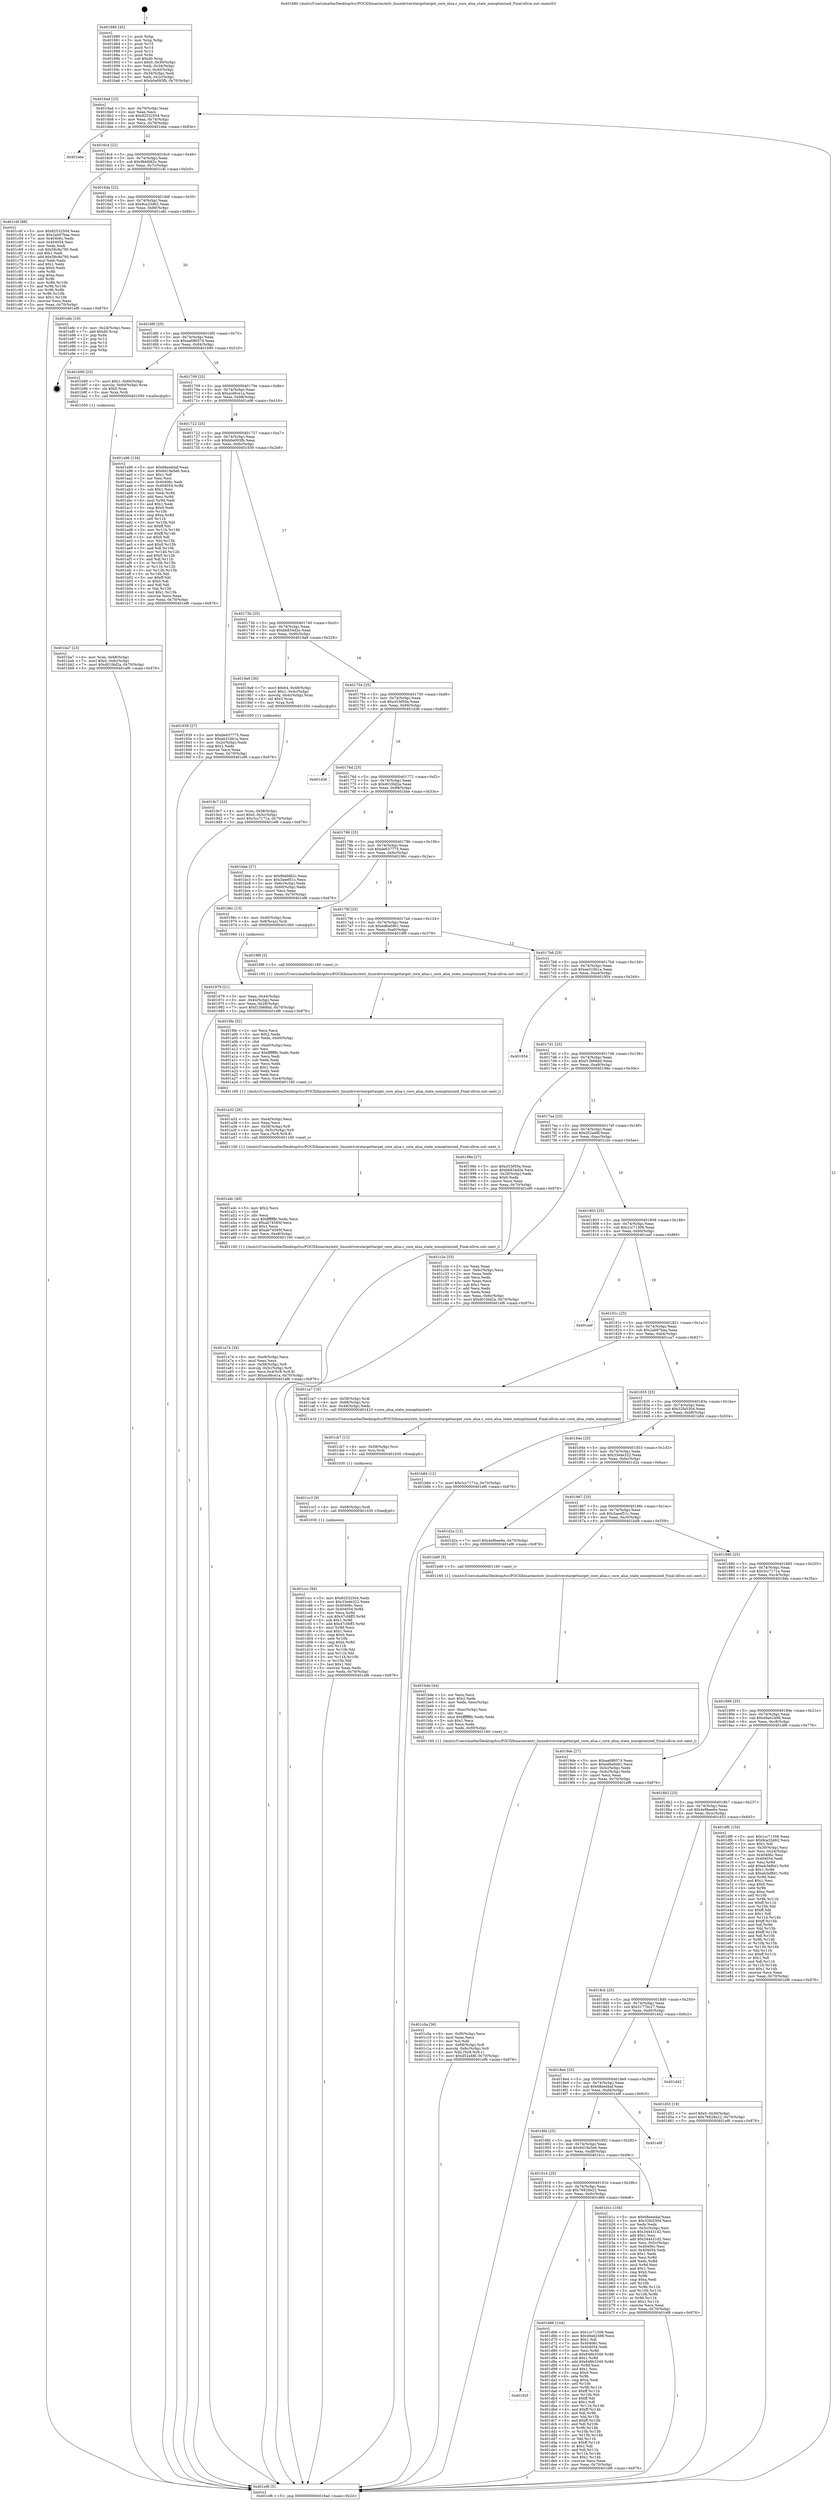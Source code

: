 digraph "0x401680" {
  label = "0x401680 (/mnt/c/Users/mathe/Desktop/tcc/POCII/binaries/extr_linuxdriverstargettarget_core_alua.c_core_alua_state_nonoptimized_Final-ollvm.out::main(0))"
  labelloc = "t"
  node[shape=record]

  Entry [label="",width=0.3,height=0.3,shape=circle,fillcolor=black,style=filled]
  "0x4016ad" [label="{
     0x4016ad [23]\l
     | [instrs]\l
     &nbsp;&nbsp;0x4016ad \<+3\>: mov -0x70(%rbp),%eax\l
     &nbsp;&nbsp;0x4016b0 \<+2\>: mov %eax,%ecx\l
     &nbsp;&nbsp;0x4016b2 \<+6\>: sub $0x82532504,%ecx\l
     &nbsp;&nbsp;0x4016b8 \<+3\>: mov %eax,-0x74(%rbp)\l
     &nbsp;&nbsp;0x4016bb \<+3\>: mov %ecx,-0x78(%rbp)\l
     &nbsp;&nbsp;0x4016be \<+6\>: je 0000000000401ebe \<main+0x83e\>\l
  }"]
  "0x401ebe" [label="{
     0x401ebe\l
  }", style=dashed]
  "0x4016c4" [label="{
     0x4016c4 [22]\l
     | [instrs]\l
     &nbsp;&nbsp;0x4016c4 \<+5\>: jmp 00000000004016c9 \<main+0x49\>\l
     &nbsp;&nbsp;0x4016c9 \<+3\>: mov -0x74(%rbp),%eax\l
     &nbsp;&nbsp;0x4016cc \<+5\>: sub $0x9bbfd62c,%eax\l
     &nbsp;&nbsp;0x4016d1 \<+3\>: mov %eax,-0x7c(%rbp)\l
     &nbsp;&nbsp;0x4016d4 \<+6\>: je 0000000000401c4f \<main+0x5cf\>\l
  }"]
  Exit [label="",width=0.3,height=0.3,shape=circle,fillcolor=black,style=filled,peripheries=2]
  "0x401c4f" [label="{
     0x401c4f [88]\l
     | [instrs]\l
     &nbsp;&nbsp;0x401c4f \<+5\>: mov $0x82532504,%eax\l
     &nbsp;&nbsp;0x401c54 \<+5\>: mov $0x2ab97baa,%ecx\l
     &nbsp;&nbsp;0x401c59 \<+7\>: mov 0x40406c,%edx\l
     &nbsp;&nbsp;0x401c60 \<+7\>: mov 0x404054,%esi\l
     &nbsp;&nbsp;0x401c67 \<+2\>: mov %edx,%edi\l
     &nbsp;&nbsp;0x401c69 \<+6\>: sub $0x58c9a780,%edi\l
     &nbsp;&nbsp;0x401c6f \<+3\>: sub $0x1,%edi\l
     &nbsp;&nbsp;0x401c72 \<+6\>: add $0x58c9a780,%edi\l
     &nbsp;&nbsp;0x401c78 \<+3\>: imul %edi,%edx\l
     &nbsp;&nbsp;0x401c7b \<+3\>: and $0x1,%edx\l
     &nbsp;&nbsp;0x401c7e \<+3\>: cmp $0x0,%edx\l
     &nbsp;&nbsp;0x401c81 \<+4\>: sete %r8b\l
     &nbsp;&nbsp;0x401c85 \<+3\>: cmp $0xa,%esi\l
     &nbsp;&nbsp;0x401c88 \<+4\>: setl %r9b\l
     &nbsp;&nbsp;0x401c8c \<+3\>: mov %r8b,%r10b\l
     &nbsp;&nbsp;0x401c8f \<+3\>: and %r9b,%r10b\l
     &nbsp;&nbsp;0x401c92 \<+3\>: xor %r9b,%r8b\l
     &nbsp;&nbsp;0x401c95 \<+3\>: or %r8b,%r10b\l
     &nbsp;&nbsp;0x401c98 \<+4\>: test $0x1,%r10b\l
     &nbsp;&nbsp;0x401c9c \<+3\>: cmovne %ecx,%eax\l
     &nbsp;&nbsp;0x401c9f \<+3\>: mov %eax,-0x70(%rbp)\l
     &nbsp;&nbsp;0x401ca2 \<+5\>: jmp 0000000000401ef6 \<main+0x876\>\l
  }"]
  "0x4016da" [label="{
     0x4016da [22]\l
     | [instrs]\l
     &nbsp;&nbsp;0x4016da \<+5\>: jmp 00000000004016df \<main+0x5f\>\l
     &nbsp;&nbsp;0x4016df \<+3\>: mov -0x74(%rbp),%eax\l
     &nbsp;&nbsp;0x4016e2 \<+5\>: sub $0x9ca33d62,%eax\l
     &nbsp;&nbsp;0x4016e7 \<+3\>: mov %eax,-0x80(%rbp)\l
     &nbsp;&nbsp;0x4016ea \<+6\>: je 0000000000401e8c \<main+0x80c\>\l
  }"]
  "0x40192f" [label="{
     0x40192f\l
  }", style=dashed]
  "0x401e8c" [label="{
     0x401e8c [19]\l
     | [instrs]\l
     &nbsp;&nbsp;0x401e8c \<+3\>: mov -0x24(%rbp),%eax\l
     &nbsp;&nbsp;0x401e8f \<+7\>: add $0xd0,%rsp\l
     &nbsp;&nbsp;0x401e96 \<+1\>: pop %rbx\l
     &nbsp;&nbsp;0x401e97 \<+2\>: pop %r12\l
     &nbsp;&nbsp;0x401e99 \<+2\>: pop %r14\l
     &nbsp;&nbsp;0x401e9b \<+2\>: pop %r15\l
     &nbsp;&nbsp;0x401e9d \<+1\>: pop %rbp\l
     &nbsp;&nbsp;0x401e9e \<+1\>: ret\l
  }"]
  "0x4016f0" [label="{
     0x4016f0 [25]\l
     | [instrs]\l
     &nbsp;&nbsp;0x4016f0 \<+5\>: jmp 00000000004016f5 \<main+0x75\>\l
     &nbsp;&nbsp;0x4016f5 \<+3\>: mov -0x74(%rbp),%eax\l
     &nbsp;&nbsp;0x4016f8 \<+5\>: sub $0xaa686574,%eax\l
     &nbsp;&nbsp;0x4016fd \<+6\>: mov %eax,-0x84(%rbp)\l
     &nbsp;&nbsp;0x401703 \<+6\>: je 0000000000401b90 \<main+0x510\>\l
  }"]
  "0x401d66" [label="{
     0x401d66 [144]\l
     | [instrs]\l
     &nbsp;&nbsp;0x401d66 \<+5\>: mov $0x1cc71306,%eax\l
     &nbsp;&nbsp;0x401d6b \<+5\>: mov $0x49a62498,%ecx\l
     &nbsp;&nbsp;0x401d70 \<+2\>: mov $0x1,%dl\l
     &nbsp;&nbsp;0x401d72 \<+7\>: mov 0x40406c,%esi\l
     &nbsp;&nbsp;0x401d79 \<+7\>: mov 0x404054,%edi\l
     &nbsp;&nbsp;0x401d80 \<+3\>: mov %esi,%r8d\l
     &nbsp;&nbsp;0x401d83 \<+7\>: sub $0x648b3349,%r8d\l
     &nbsp;&nbsp;0x401d8a \<+4\>: sub $0x1,%r8d\l
     &nbsp;&nbsp;0x401d8e \<+7\>: add $0x648b3349,%r8d\l
     &nbsp;&nbsp;0x401d95 \<+4\>: imul %r8d,%esi\l
     &nbsp;&nbsp;0x401d99 \<+3\>: and $0x1,%esi\l
     &nbsp;&nbsp;0x401d9c \<+3\>: cmp $0x0,%esi\l
     &nbsp;&nbsp;0x401d9f \<+4\>: sete %r9b\l
     &nbsp;&nbsp;0x401da3 \<+3\>: cmp $0xa,%edi\l
     &nbsp;&nbsp;0x401da6 \<+4\>: setl %r10b\l
     &nbsp;&nbsp;0x401daa \<+3\>: mov %r9b,%r11b\l
     &nbsp;&nbsp;0x401dad \<+4\>: xor $0xff,%r11b\l
     &nbsp;&nbsp;0x401db1 \<+3\>: mov %r10b,%bl\l
     &nbsp;&nbsp;0x401db4 \<+3\>: xor $0xff,%bl\l
     &nbsp;&nbsp;0x401db7 \<+3\>: xor $0x1,%dl\l
     &nbsp;&nbsp;0x401dba \<+3\>: mov %r11b,%r14b\l
     &nbsp;&nbsp;0x401dbd \<+4\>: and $0xff,%r14b\l
     &nbsp;&nbsp;0x401dc1 \<+3\>: and %dl,%r9b\l
     &nbsp;&nbsp;0x401dc4 \<+3\>: mov %bl,%r15b\l
     &nbsp;&nbsp;0x401dc7 \<+4\>: and $0xff,%r15b\l
     &nbsp;&nbsp;0x401dcb \<+3\>: and %dl,%r10b\l
     &nbsp;&nbsp;0x401dce \<+3\>: or %r9b,%r14b\l
     &nbsp;&nbsp;0x401dd1 \<+3\>: or %r10b,%r15b\l
     &nbsp;&nbsp;0x401dd4 \<+3\>: xor %r15b,%r14b\l
     &nbsp;&nbsp;0x401dd7 \<+3\>: or %bl,%r11b\l
     &nbsp;&nbsp;0x401dda \<+4\>: xor $0xff,%r11b\l
     &nbsp;&nbsp;0x401dde \<+3\>: or $0x1,%dl\l
     &nbsp;&nbsp;0x401de1 \<+3\>: and %dl,%r11b\l
     &nbsp;&nbsp;0x401de4 \<+3\>: or %r11b,%r14b\l
     &nbsp;&nbsp;0x401de7 \<+4\>: test $0x1,%r14b\l
     &nbsp;&nbsp;0x401deb \<+3\>: cmovne %ecx,%eax\l
     &nbsp;&nbsp;0x401dee \<+3\>: mov %eax,-0x70(%rbp)\l
     &nbsp;&nbsp;0x401df1 \<+5\>: jmp 0000000000401ef6 \<main+0x876\>\l
  }"]
  "0x401b90" [label="{
     0x401b90 [23]\l
     | [instrs]\l
     &nbsp;&nbsp;0x401b90 \<+7\>: movl $0x1,-0x60(%rbp)\l
     &nbsp;&nbsp;0x401b97 \<+4\>: movslq -0x60(%rbp),%rax\l
     &nbsp;&nbsp;0x401b9b \<+4\>: shl $0x0,%rax\l
     &nbsp;&nbsp;0x401b9f \<+3\>: mov %rax,%rdi\l
     &nbsp;&nbsp;0x401ba2 \<+5\>: call 0000000000401050 \<malloc@plt\>\l
     | [calls]\l
     &nbsp;&nbsp;0x401050 \{1\} (unknown)\l
  }"]
  "0x401709" [label="{
     0x401709 [25]\l
     | [instrs]\l
     &nbsp;&nbsp;0x401709 \<+5\>: jmp 000000000040170e \<main+0x8e\>\l
     &nbsp;&nbsp;0x40170e \<+3\>: mov -0x74(%rbp),%eax\l
     &nbsp;&nbsp;0x401711 \<+5\>: sub $0xacd6ce1a,%eax\l
     &nbsp;&nbsp;0x401716 \<+6\>: mov %eax,-0x88(%rbp)\l
     &nbsp;&nbsp;0x40171c \<+6\>: je 0000000000401a96 \<main+0x416\>\l
  }"]
  "0x401ccc" [label="{
     0x401ccc [94]\l
     | [instrs]\l
     &nbsp;&nbsp;0x401ccc \<+5\>: mov $0x82532504,%edx\l
     &nbsp;&nbsp;0x401cd1 \<+5\>: mov $0x33ede322,%eax\l
     &nbsp;&nbsp;0x401cd6 \<+7\>: mov 0x40406c,%ecx\l
     &nbsp;&nbsp;0x401cdd \<+8\>: mov 0x404054,%r8d\l
     &nbsp;&nbsp;0x401ce5 \<+3\>: mov %ecx,%r9d\l
     &nbsp;&nbsp;0x401ce8 \<+7\>: sub $0x47cf4ff3,%r9d\l
     &nbsp;&nbsp;0x401cef \<+4\>: sub $0x1,%r9d\l
     &nbsp;&nbsp;0x401cf3 \<+7\>: add $0x47cf4ff3,%r9d\l
     &nbsp;&nbsp;0x401cfa \<+4\>: imul %r9d,%ecx\l
     &nbsp;&nbsp;0x401cfe \<+3\>: and $0x1,%ecx\l
     &nbsp;&nbsp;0x401d01 \<+3\>: cmp $0x0,%ecx\l
     &nbsp;&nbsp;0x401d04 \<+4\>: sete %r10b\l
     &nbsp;&nbsp;0x401d08 \<+4\>: cmp $0xa,%r8d\l
     &nbsp;&nbsp;0x401d0c \<+4\>: setl %r11b\l
     &nbsp;&nbsp;0x401d10 \<+3\>: mov %r10b,%bl\l
     &nbsp;&nbsp;0x401d13 \<+3\>: and %r11b,%bl\l
     &nbsp;&nbsp;0x401d16 \<+3\>: xor %r11b,%r10b\l
     &nbsp;&nbsp;0x401d19 \<+3\>: or %r10b,%bl\l
     &nbsp;&nbsp;0x401d1c \<+3\>: test $0x1,%bl\l
     &nbsp;&nbsp;0x401d1f \<+3\>: cmovne %eax,%edx\l
     &nbsp;&nbsp;0x401d22 \<+3\>: mov %edx,-0x70(%rbp)\l
     &nbsp;&nbsp;0x401d25 \<+5\>: jmp 0000000000401ef6 \<main+0x876\>\l
  }"]
  "0x401a96" [label="{
     0x401a96 [134]\l
     | [instrs]\l
     &nbsp;&nbsp;0x401a96 \<+5\>: mov $0x68eed4af,%eax\l
     &nbsp;&nbsp;0x401a9b \<+5\>: mov $0x6d19a5e6,%ecx\l
     &nbsp;&nbsp;0x401aa0 \<+2\>: mov $0x1,%dl\l
     &nbsp;&nbsp;0x401aa2 \<+2\>: xor %esi,%esi\l
     &nbsp;&nbsp;0x401aa4 \<+7\>: mov 0x40406c,%edi\l
     &nbsp;&nbsp;0x401aab \<+8\>: mov 0x404054,%r8d\l
     &nbsp;&nbsp;0x401ab3 \<+3\>: sub $0x1,%esi\l
     &nbsp;&nbsp;0x401ab6 \<+3\>: mov %edi,%r9d\l
     &nbsp;&nbsp;0x401ab9 \<+3\>: add %esi,%r9d\l
     &nbsp;&nbsp;0x401abc \<+4\>: imul %r9d,%edi\l
     &nbsp;&nbsp;0x401ac0 \<+3\>: and $0x1,%edi\l
     &nbsp;&nbsp;0x401ac3 \<+3\>: cmp $0x0,%edi\l
     &nbsp;&nbsp;0x401ac6 \<+4\>: sete %r10b\l
     &nbsp;&nbsp;0x401aca \<+4\>: cmp $0xa,%r8d\l
     &nbsp;&nbsp;0x401ace \<+4\>: setl %r11b\l
     &nbsp;&nbsp;0x401ad2 \<+3\>: mov %r10b,%bl\l
     &nbsp;&nbsp;0x401ad5 \<+3\>: xor $0xff,%bl\l
     &nbsp;&nbsp;0x401ad8 \<+3\>: mov %r11b,%r14b\l
     &nbsp;&nbsp;0x401adb \<+4\>: xor $0xff,%r14b\l
     &nbsp;&nbsp;0x401adf \<+3\>: xor $0x0,%dl\l
     &nbsp;&nbsp;0x401ae2 \<+3\>: mov %bl,%r15b\l
     &nbsp;&nbsp;0x401ae5 \<+4\>: and $0x0,%r15b\l
     &nbsp;&nbsp;0x401ae9 \<+3\>: and %dl,%r10b\l
     &nbsp;&nbsp;0x401aec \<+3\>: mov %r14b,%r12b\l
     &nbsp;&nbsp;0x401aef \<+4\>: and $0x0,%r12b\l
     &nbsp;&nbsp;0x401af3 \<+3\>: and %dl,%r11b\l
     &nbsp;&nbsp;0x401af6 \<+3\>: or %r10b,%r15b\l
     &nbsp;&nbsp;0x401af9 \<+3\>: or %r11b,%r12b\l
     &nbsp;&nbsp;0x401afc \<+3\>: xor %r12b,%r15b\l
     &nbsp;&nbsp;0x401aff \<+3\>: or %r14b,%bl\l
     &nbsp;&nbsp;0x401b02 \<+3\>: xor $0xff,%bl\l
     &nbsp;&nbsp;0x401b05 \<+3\>: or $0x0,%dl\l
     &nbsp;&nbsp;0x401b08 \<+2\>: and %dl,%bl\l
     &nbsp;&nbsp;0x401b0a \<+3\>: or %bl,%r15b\l
     &nbsp;&nbsp;0x401b0d \<+4\>: test $0x1,%r15b\l
     &nbsp;&nbsp;0x401b11 \<+3\>: cmovne %ecx,%eax\l
     &nbsp;&nbsp;0x401b14 \<+3\>: mov %eax,-0x70(%rbp)\l
     &nbsp;&nbsp;0x401b17 \<+5\>: jmp 0000000000401ef6 \<main+0x876\>\l
  }"]
  "0x401722" [label="{
     0x401722 [25]\l
     | [instrs]\l
     &nbsp;&nbsp;0x401722 \<+5\>: jmp 0000000000401727 \<main+0xa7\>\l
     &nbsp;&nbsp;0x401727 \<+3\>: mov -0x74(%rbp),%eax\l
     &nbsp;&nbsp;0x40172a \<+5\>: sub $0xb0e093fb,%eax\l
     &nbsp;&nbsp;0x40172f \<+6\>: mov %eax,-0x8c(%rbp)\l
     &nbsp;&nbsp;0x401735 \<+6\>: je 0000000000401939 \<main+0x2b9\>\l
  }"]
  "0x401cc3" [label="{
     0x401cc3 [9]\l
     | [instrs]\l
     &nbsp;&nbsp;0x401cc3 \<+4\>: mov -0x68(%rbp),%rdi\l
     &nbsp;&nbsp;0x401cc7 \<+5\>: call 0000000000401030 \<free@plt\>\l
     | [calls]\l
     &nbsp;&nbsp;0x401030 \{1\} (unknown)\l
  }"]
  "0x401939" [label="{
     0x401939 [27]\l
     | [instrs]\l
     &nbsp;&nbsp;0x401939 \<+5\>: mov $0xde637775,%eax\l
     &nbsp;&nbsp;0x40193e \<+5\>: mov $0xee316b1a,%ecx\l
     &nbsp;&nbsp;0x401943 \<+3\>: mov -0x2c(%rbp),%edx\l
     &nbsp;&nbsp;0x401946 \<+3\>: cmp $0x2,%edx\l
     &nbsp;&nbsp;0x401949 \<+3\>: cmovne %ecx,%eax\l
     &nbsp;&nbsp;0x40194c \<+3\>: mov %eax,-0x70(%rbp)\l
     &nbsp;&nbsp;0x40194f \<+5\>: jmp 0000000000401ef6 \<main+0x876\>\l
  }"]
  "0x40173b" [label="{
     0x40173b [25]\l
     | [instrs]\l
     &nbsp;&nbsp;0x40173b \<+5\>: jmp 0000000000401740 \<main+0xc0\>\l
     &nbsp;&nbsp;0x401740 \<+3\>: mov -0x74(%rbp),%eax\l
     &nbsp;&nbsp;0x401743 \<+5\>: sub $0xbb834d2e,%eax\l
     &nbsp;&nbsp;0x401748 \<+6\>: mov %eax,-0x90(%rbp)\l
     &nbsp;&nbsp;0x40174e \<+6\>: je 00000000004019a9 \<main+0x329\>\l
  }"]
  "0x401ef6" [label="{
     0x401ef6 [5]\l
     | [instrs]\l
     &nbsp;&nbsp;0x401ef6 \<+5\>: jmp 00000000004016ad \<main+0x2d\>\l
  }"]
  "0x401680" [label="{
     0x401680 [45]\l
     | [instrs]\l
     &nbsp;&nbsp;0x401680 \<+1\>: push %rbp\l
     &nbsp;&nbsp;0x401681 \<+3\>: mov %rsp,%rbp\l
     &nbsp;&nbsp;0x401684 \<+2\>: push %r15\l
     &nbsp;&nbsp;0x401686 \<+2\>: push %r14\l
     &nbsp;&nbsp;0x401688 \<+2\>: push %r12\l
     &nbsp;&nbsp;0x40168a \<+1\>: push %rbx\l
     &nbsp;&nbsp;0x40168b \<+7\>: sub $0xd0,%rsp\l
     &nbsp;&nbsp;0x401692 \<+7\>: movl $0x0,-0x30(%rbp)\l
     &nbsp;&nbsp;0x401699 \<+3\>: mov %edi,-0x34(%rbp)\l
     &nbsp;&nbsp;0x40169c \<+4\>: mov %rsi,-0x40(%rbp)\l
     &nbsp;&nbsp;0x4016a0 \<+3\>: mov -0x34(%rbp),%edi\l
     &nbsp;&nbsp;0x4016a3 \<+3\>: mov %edi,-0x2c(%rbp)\l
     &nbsp;&nbsp;0x4016a6 \<+7\>: movl $0xb0e093fb,-0x70(%rbp)\l
  }"]
  "0x401cb7" [label="{
     0x401cb7 [12]\l
     | [instrs]\l
     &nbsp;&nbsp;0x401cb7 \<+4\>: mov -0x58(%rbp),%rsi\l
     &nbsp;&nbsp;0x401cbb \<+3\>: mov %rsi,%rdi\l
     &nbsp;&nbsp;0x401cbe \<+5\>: call 0000000000401030 \<free@plt\>\l
     | [calls]\l
     &nbsp;&nbsp;0x401030 \{1\} (unknown)\l
  }"]
  "0x4019a9" [label="{
     0x4019a9 [30]\l
     | [instrs]\l
     &nbsp;&nbsp;0x4019a9 \<+7\>: movl $0x64,-0x48(%rbp)\l
     &nbsp;&nbsp;0x4019b0 \<+7\>: movl $0x1,-0x4c(%rbp)\l
     &nbsp;&nbsp;0x4019b7 \<+4\>: movslq -0x4c(%rbp),%rax\l
     &nbsp;&nbsp;0x4019bb \<+4\>: shl $0x3,%rax\l
     &nbsp;&nbsp;0x4019bf \<+3\>: mov %rax,%rdi\l
     &nbsp;&nbsp;0x4019c2 \<+5\>: call 0000000000401050 \<malloc@plt\>\l
     | [calls]\l
     &nbsp;&nbsp;0x401050 \{1\} (unknown)\l
  }"]
  "0x401754" [label="{
     0x401754 [25]\l
     | [instrs]\l
     &nbsp;&nbsp;0x401754 \<+5\>: jmp 0000000000401759 \<main+0xd9\>\l
     &nbsp;&nbsp;0x401759 \<+3\>: mov -0x74(%rbp),%eax\l
     &nbsp;&nbsp;0x40175c \<+5\>: sub $0xcf1bf50a,%eax\l
     &nbsp;&nbsp;0x401761 \<+6\>: mov %eax,-0x94(%rbp)\l
     &nbsp;&nbsp;0x401767 \<+6\>: je 0000000000401d36 \<main+0x6b6\>\l
  }"]
  "0x401c0a" [label="{
     0x401c0a [36]\l
     | [instrs]\l
     &nbsp;&nbsp;0x401c0a \<+6\>: mov -0xf0(%rbp),%ecx\l
     &nbsp;&nbsp;0x401c10 \<+3\>: imul %eax,%ecx\l
     &nbsp;&nbsp;0x401c13 \<+3\>: mov %cl,%dil\l
     &nbsp;&nbsp;0x401c16 \<+4\>: mov -0x68(%rbp),%r8\l
     &nbsp;&nbsp;0x401c1a \<+4\>: movslq -0x6c(%rbp),%r9\l
     &nbsp;&nbsp;0x401c1e \<+4\>: mov %dil,(%r8,%r9,1)\l
     &nbsp;&nbsp;0x401c22 \<+7\>: movl $0xd52a48f,-0x70(%rbp)\l
     &nbsp;&nbsp;0x401c29 \<+5\>: jmp 0000000000401ef6 \<main+0x876\>\l
  }"]
  "0x401d36" [label="{
     0x401d36\l
  }", style=dashed]
  "0x40176d" [label="{
     0x40176d [25]\l
     | [instrs]\l
     &nbsp;&nbsp;0x40176d \<+5\>: jmp 0000000000401772 \<main+0xf2\>\l
     &nbsp;&nbsp;0x401772 \<+3\>: mov -0x74(%rbp),%eax\l
     &nbsp;&nbsp;0x401775 \<+5\>: sub $0xd01fdd2a,%eax\l
     &nbsp;&nbsp;0x40177a \<+6\>: mov %eax,-0x98(%rbp)\l
     &nbsp;&nbsp;0x401780 \<+6\>: je 0000000000401bbe \<main+0x53e\>\l
  }"]
  "0x401bde" [label="{
     0x401bde [44]\l
     | [instrs]\l
     &nbsp;&nbsp;0x401bde \<+2\>: xor %ecx,%ecx\l
     &nbsp;&nbsp;0x401be0 \<+5\>: mov $0x2,%edx\l
     &nbsp;&nbsp;0x401be5 \<+6\>: mov %edx,-0xec(%rbp)\l
     &nbsp;&nbsp;0x401beb \<+1\>: cltd\l
     &nbsp;&nbsp;0x401bec \<+6\>: mov -0xec(%rbp),%esi\l
     &nbsp;&nbsp;0x401bf2 \<+2\>: idiv %esi\l
     &nbsp;&nbsp;0x401bf4 \<+6\>: imul $0xfffffffe,%edx,%edx\l
     &nbsp;&nbsp;0x401bfa \<+3\>: sub $0x1,%ecx\l
     &nbsp;&nbsp;0x401bfd \<+2\>: sub %ecx,%edx\l
     &nbsp;&nbsp;0x401bff \<+6\>: mov %edx,-0xf0(%rbp)\l
     &nbsp;&nbsp;0x401c05 \<+5\>: call 0000000000401160 \<next_i\>\l
     | [calls]\l
     &nbsp;&nbsp;0x401160 \{1\} (/mnt/c/Users/mathe/Desktop/tcc/POCII/binaries/extr_linuxdriverstargettarget_core_alua.c_core_alua_state_nonoptimized_Final-ollvm.out::next_i)\l
  }"]
  "0x401bbe" [label="{
     0x401bbe [27]\l
     | [instrs]\l
     &nbsp;&nbsp;0x401bbe \<+5\>: mov $0x9bbfd62c,%eax\l
     &nbsp;&nbsp;0x401bc3 \<+5\>: mov $0x3aeef51c,%ecx\l
     &nbsp;&nbsp;0x401bc8 \<+3\>: mov -0x6c(%rbp),%edx\l
     &nbsp;&nbsp;0x401bcb \<+3\>: cmp -0x60(%rbp),%edx\l
     &nbsp;&nbsp;0x401bce \<+3\>: cmovl %ecx,%eax\l
     &nbsp;&nbsp;0x401bd1 \<+3\>: mov %eax,-0x70(%rbp)\l
     &nbsp;&nbsp;0x401bd4 \<+5\>: jmp 0000000000401ef6 \<main+0x876\>\l
  }"]
  "0x401786" [label="{
     0x401786 [25]\l
     | [instrs]\l
     &nbsp;&nbsp;0x401786 \<+5\>: jmp 000000000040178b \<main+0x10b\>\l
     &nbsp;&nbsp;0x40178b \<+3\>: mov -0x74(%rbp),%eax\l
     &nbsp;&nbsp;0x40178e \<+5\>: sub $0xde637775,%eax\l
     &nbsp;&nbsp;0x401793 \<+6\>: mov %eax,-0x9c(%rbp)\l
     &nbsp;&nbsp;0x401799 \<+6\>: je 000000000040196c \<main+0x2ec\>\l
  }"]
  "0x401ba7" [label="{
     0x401ba7 [23]\l
     | [instrs]\l
     &nbsp;&nbsp;0x401ba7 \<+4\>: mov %rax,-0x68(%rbp)\l
     &nbsp;&nbsp;0x401bab \<+7\>: movl $0x0,-0x6c(%rbp)\l
     &nbsp;&nbsp;0x401bb2 \<+7\>: movl $0xd01fdd2a,-0x70(%rbp)\l
     &nbsp;&nbsp;0x401bb9 \<+5\>: jmp 0000000000401ef6 \<main+0x876\>\l
  }"]
  "0x40196c" [label="{
     0x40196c [13]\l
     | [instrs]\l
     &nbsp;&nbsp;0x40196c \<+4\>: mov -0x40(%rbp),%rax\l
     &nbsp;&nbsp;0x401970 \<+4\>: mov 0x8(%rax),%rdi\l
     &nbsp;&nbsp;0x401974 \<+5\>: call 0000000000401060 \<atoi@plt\>\l
     | [calls]\l
     &nbsp;&nbsp;0x401060 \{1\} (unknown)\l
  }"]
  "0x40179f" [label="{
     0x40179f [25]\l
     | [instrs]\l
     &nbsp;&nbsp;0x40179f \<+5\>: jmp 00000000004017a4 \<main+0x124\>\l
     &nbsp;&nbsp;0x4017a4 \<+3\>: mov -0x74(%rbp),%eax\l
     &nbsp;&nbsp;0x4017a7 \<+5\>: sub $0xed6a0d61,%eax\l
     &nbsp;&nbsp;0x4017ac \<+6\>: mov %eax,-0xa0(%rbp)\l
     &nbsp;&nbsp;0x4017b2 \<+6\>: je 00000000004019f9 \<main+0x379\>\l
  }"]
  "0x401979" [label="{
     0x401979 [21]\l
     | [instrs]\l
     &nbsp;&nbsp;0x401979 \<+3\>: mov %eax,-0x44(%rbp)\l
     &nbsp;&nbsp;0x40197c \<+3\>: mov -0x44(%rbp),%eax\l
     &nbsp;&nbsp;0x40197f \<+3\>: mov %eax,-0x28(%rbp)\l
     &nbsp;&nbsp;0x401982 \<+7\>: movl $0xf13b68dd,-0x70(%rbp)\l
     &nbsp;&nbsp;0x401989 \<+5\>: jmp 0000000000401ef6 \<main+0x876\>\l
  }"]
  "0x401916" [label="{
     0x401916 [25]\l
     | [instrs]\l
     &nbsp;&nbsp;0x401916 \<+5\>: jmp 000000000040191b \<main+0x29b\>\l
     &nbsp;&nbsp;0x40191b \<+3\>: mov -0x74(%rbp),%eax\l
     &nbsp;&nbsp;0x40191e \<+5\>: sub $0x76828e22,%eax\l
     &nbsp;&nbsp;0x401923 \<+6\>: mov %eax,-0xdc(%rbp)\l
     &nbsp;&nbsp;0x401929 \<+6\>: je 0000000000401d66 \<main+0x6e6\>\l
  }"]
  "0x4019f9" [label="{
     0x4019f9 [5]\l
     | [instrs]\l
     &nbsp;&nbsp;0x4019f9 \<+5\>: call 0000000000401160 \<next_i\>\l
     | [calls]\l
     &nbsp;&nbsp;0x401160 \{1\} (/mnt/c/Users/mathe/Desktop/tcc/POCII/binaries/extr_linuxdriverstargettarget_core_alua.c_core_alua_state_nonoptimized_Final-ollvm.out::next_i)\l
  }"]
  "0x4017b8" [label="{
     0x4017b8 [25]\l
     | [instrs]\l
     &nbsp;&nbsp;0x4017b8 \<+5\>: jmp 00000000004017bd \<main+0x13d\>\l
     &nbsp;&nbsp;0x4017bd \<+3\>: mov -0x74(%rbp),%eax\l
     &nbsp;&nbsp;0x4017c0 \<+5\>: sub $0xee316b1a,%eax\l
     &nbsp;&nbsp;0x4017c5 \<+6\>: mov %eax,-0xa4(%rbp)\l
     &nbsp;&nbsp;0x4017cb \<+6\>: je 0000000000401954 \<main+0x2d4\>\l
  }"]
  "0x401b1c" [label="{
     0x401b1c [104]\l
     | [instrs]\l
     &nbsp;&nbsp;0x401b1c \<+5\>: mov $0x68eed4af,%eax\l
     &nbsp;&nbsp;0x401b21 \<+5\>: mov $0x32fa5304,%ecx\l
     &nbsp;&nbsp;0x401b26 \<+2\>: xor %edx,%edx\l
     &nbsp;&nbsp;0x401b28 \<+3\>: mov -0x5c(%rbp),%esi\l
     &nbsp;&nbsp;0x401b2b \<+6\>: sub $0x344431d2,%esi\l
     &nbsp;&nbsp;0x401b31 \<+3\>: add $0x1,%esi\l
     &nbsp;&nbsp;0x401b34 \<+6\>: add $0x344431d2,%esi\l
     &nbsp;&nbsp;0x401b3a \<+3\>: mov %esi,-0x5c(%rbp)\l
     &nbsp;&nbsp;0x401b3d \<+7\>: mov 0x40406c,%esi\l
     &nbsp;&nbsp;0x401b44 \<+7\>: mov 0x404054,%edi\l
     &nbsp;&nbsp;0x401b4b \<+3\>: sub $0x1,%edx\l
     &nbsp;&nbsp;0x401b4e \<+3\>: mov %esi,%r8d\l
     &nbsp;&nbsp;0x401b51 \<+3\>: add %edx,%r8d\l
     &nbsp;&nbsp;0x401b54 \<+4\>: imul %r8d,%esi\l
     &nbsp;&nbsp;0x401b58 \<+3\>: and $0x1,%esi\l
     &nbsp;&nbsp;0x401b5b \<+3\>: cmp $0x0,%esi\l
     &nbsp;&nbsp;0x401b5e \<+4\>: sete %r9b\l
     &nbsp;&nbsp;0x401b62 \<+3\>: cmp $0xa,%edi\l
     &nbsp;&nbsp;0x401b65 \<+4\>: setl %r10b\l
     &nbsp;&nbsp;0x401b69 \<+3\>: mov %r9b,%r11b\l
     &nbsp;&nbsp;0x401b6c \<+3\>: and %r10b,%r11b\l
     &nbsp;&nbsp;0x401b6f \<+3\>: xor %r10b,%r9b\l
     &nbsp;&nbsp;0x401b72 \<+3\>: or %r9b,%r11b\l
     &nbsp;&nbsp;0x401b75 \<+4\>: test $0x1,%r11b\l
     &nbsp;&nbsp;0x401b79 \<+3\>: cmovne %ecx,%eax\l
     &nbsp;&nbsp;0x401b7c \<+3\>: mov %eax,-0x70(%rbp)\l
     &nbsp;&nbsp;0x401b7f \<+5\>: jmp 0000000000401ef6 \<main+0x876\>\l
  }"]
  "0x401954" [label="{
     0x401954\l
  }", style=dashed]
  "0x4017d1" [label="{
     0x4017d1 [25]\l
     | [instrs]\l
     &nbsp;&nbsp;0x4017d1 \<+5\>: jmp 00000000004017d6 \<main+0x156\>\l
     &nbsp;&nbsp;0x4017d6 \<+3\>: mov -0x74(%rbp),%eax\l
     &nbsp;&nbsp;0x4017d9 \<+5\>: sub $0xf13b68dd,%eax\l
     &nbsp;&nbsp;0x4017de \<+6\>: mov %eax,-0xa8(%rbp)\l
     &nbsp;&nbsp;0x4017e4 \<+6\>: je 000000000040198e \<main+0x30e\>\l
  }"]
  "0x4018fd" [label="{
     0x4018fd [25]\l
     | [instrs]\l
     &nbsp;&nbsp;0x4018fd \<+5\>: jmp 0000000000401902 \<main+0x282\>\l
     &nbsp;&nbsp;0x401902 \<+3\>: mov -0x74(%rbp),%eax\l
     &nbsp;&nbsp;0x401905 \<+5\>: sub $0x6d19a5e6,%eax\l
     &nbsp;&nbsp;0x40190a \<+6\>: mov %eax,-0xd8(%rbp)\l
     &nbsp;&nbsp;0x401910 \<+6\>: je 0000000000401b1c \<main+0x49c\>\l
  }"]
  "0x40198e" [label="{
     0x40198e [27]\l
     | [instrs]\l
     &nbsp;&nbsp;0x40198e \<+5\>: mov $0xcf1bf50a,%eax\l
     &nbsp;&nbsp;0x401993 \<+5\>: mov $0xbb834d2e,%ecx\l
     &nbsp;&nbsp;0x401998 \<+3\>: mov -0x28(%rbp),%edx\l
     &nbsp;&nbsp;0x40199b \<+3\>: cmp $0x0,%edx\l
     &nbsp;&nbsp;0x40199e \<+3\>: cmove %ecx,%eax\l
     &nbsp;&nbsp;0x4019a1 \<+3\>: mov %eax,-0x70(%rbp)\l
     &nbsp;&nbsp;0x4019a4 \<+5\>: jmp 0000000000401ef6 \<main+0x876\>\l
  }"]
  "0x4017ea" [label="{
     0x4017ea [25]\l
     | [instrs]\l
     &nbsp;&nbsp;0x4017ea \<+5\>: jmp 00000000004017ef \<main+0x16f\>\l
     &nbsp;&nbsp;0x4017ef \<+3\>: mov -0x74(%rbp),%eax\l
     &nbsp;&nbsp;0x4017f2 \<+5\>: sub $0xd52a48f,%eax\l
     &nbsp;&nbsp;0x4017f7 \<+6\>: mov %eax,-0xac(%rbp)\l
     &nbsp;&nbsp;0x4017fd \<+6\>: je 0000000000401c2e \<main+0x5ae\>\l
  }"]
  "0x4019c7" [label="{
     0x4019c7 [23]\l
     | [instrs]\l
     &nbsp;&nbsp;0x4019c7 \<+4\>: mov %rax,-0x58(%rbp)\l
     &nbsp;&nbsp;0x4019cb \<+7\>: movl $0x0,-0x5c(%rbp)\l
     &nbsp;&nbsp;0x4019d2 \<+7\>: movl $0x3cc7171a,-0x70(%rbp)\l
     &nbsp;&nbsp;0x4019d9 \<+5\>: jmp 0000000000401ef6 \<main+0x876\>\l
  }"]
  "0x401e9f" [label="{
     0x401e9f\l
  }", style=dashed]
  "0x401c2e" [label="{
     0x401c2e [33]\l
     | [instrs]\l
     &nbsp;&nbsp;0x401c2e \<+2\>: xor %eax,%eax\l
     &nbsp;&nbsp;0x401c30 \<+3\>: mov -0x6c(%rbp),%ecx\l
     &nbsp;&nbsp;0x401c33 \<+2\>: mov %eax,%edx\l
     &nbsp;&nbsp;0x401c35 \<+2\>: sub %ecx,%edx\l
     &nbsp;&nbsp;0x401c37 \<+2\>: mov %eax,%ecx\l
     &nbsp;&nbsp;0x401c39 \<+3\>: sub $0x1,%ecx\l
     &nbsp;&nbsp;0x401c3c \<+2\>: add %ecx,%edx\l
     &nbsp;&nbsp;0x401c3e \<+2\>: sub %edx,%eax\l
     &nbsp;&nbsp;0x401c40 \<+3\>: mov %eax,-0x6c(%rbp)\l
     &nbsp;&nbsp;0x401c43 \<+7\>: movl $0xd01fdd2a,-0x70(%rbp)\l
     &nbsp;&nbsp;0x401c4a \<+5\>: jmp 0000000000401ef6 \<main+0x876\>\l
  }"]
  "0x401803" [label="{
     0x401803 [25]\l
     | [instrs]\l
     &nbsp;&nbsp;0x401803 \<+5\>: jmp 0000000000401808 \<main+0x188\>\l
     &nbsp;&nbsp;0x401808 \<+3\>: mov -0x74(%rbp),%eax\l
     &nbsp;&nbsp;0x40180b \<+5\>: sub $0x1cc71306,%eax\l
     &nbsp;&nbsp;0x401810 \<+6\>: mov %eax,-0xb0(%rbp)\l
     &nbsp;&nbsp;0x401816 \<+6\>: je 0000000000401eef \<main+0x86f\>\l
  }"]
  "0x4018e4" [label="{
     0x4018e4 [25]\l
     | [instrs]\l
     &nbsp;&nbsp;0x4018e4 \<+5\>: jmp 00000000004018e9 \<main+0x269\>\l
     &nbsp;&nbsp;0x4018e9 \<+3\>: mov -0x74(%rbp),%eax\l
     &nbsp;&nbsp;0x4018ec \<+5\>: sub $0x68eed4af,%eax\l
     &nbsp;&nbsp;0x4018f1 \<+6\>: mov %eax,-0xd4(%rbp)\l
     &nbsp;&nbsp;0x4018f7 \<+6\>: je 0000000000401e9f \<main+0x81f\>\l
  }"]
  "0x401eef" [label="{
     0x401eef\l
  }", style=dashed]
  "0x40181c" [label="{
     0x40181c [25]\l
     | [instrs]\l
     &nbsp;&nbsp;0x40181c \<+5\>: jmp 0000000000401821 \<main+0x1a1\>\l
     &nbsp;&nbsp;0x401821 \<+3\>: mov -0x74(%rbp),%eax\l
     &nbsp;&nbsp;0x401824 \<+5\>: sub $0x2ab97baa,%eax\l
     &nbsp;&nbsp;0x401829 \<+6\>: mov %eax,-0xb4(%rbp)\l
     &nbsp;&nbsp;0x40182f \<+6\>: je 0000000000401ca7 \<main+0x627\>\l
  }"]
  "0x401d42" [label="{
     0x401d42\l
  }", style=dashed]
  "0x401ca7" [label="{
     0x401ca7 [16]\l
     | [instrs]\l
     &nbsp;&nbsp;0x401ca7 \<+4\>: mov -0x58(%rbp),%rdi\l
     &nbsp;&nbsp;0x401cab \<+4\>: mov -0x68(%rbp),%rsi\l
     &nbsp;&nbsp;0x401caf \<+3\>: mov -0x48(%rbp),%edx\l
     &nbsp;&nbsp;0x401cb2 \<+5\>: call 0000000000401410 \<core_alua_state_nonoptimized\>\l
     | [calls]\l
     &nbsp;&nbsp;0x401410 \{1\} (/mnt/c/Users/mathe/Desktop/tcc/POCII/binaries/extr_linuxdriverstargettarget_core_alua.c_core_alua_state_nonoptimized_Final-ollvm.out::core_alua_state_nonoptimized)\l
  }"]
  "0x401835" [label="{
     0x401835 [25]\l
     | [instrs]\l
     &nbsp;&nbsp;0x401835 \<+5\>: jmp 000000000040183a \<main+0x1ba\>\l
     &nbsp;&nbsp;0x40183a \<+3\>: mov -0x74(%rbp),%eax\l
     &nbsp;&nbsp;0x40183d \<+5\>: sub $0x32fa5304,%eax\l
     &nbsp;&nbsp;0x401842 \<+6\>: mov %eax,-0xb8(%rbp)\l
     &nbsp;&nbsp;0x401848 \<+6\>: je 0000000000401b84 \<main+0x504\>\l
  }"]
  "0x4018cb" [label="{
     0x4018cb [25]\l
     | [instrs]\l
     &nbsp;&nbsp;0x4018cb \<+5\>: jmp 00000000004018d0 \<main+0x250\>\l
     &nbsp;&nbsp;0x4018d0 \<+3\>: mov -0x74(%rbp),%eax\l
     &nbsp;&nbsp;0x4018d3 \<+5\>: sub $0x5177bc27,%eax\l
     &nbsp;&nbsp;0x4018d8 \<+6\>: mov %eax,-0xd0(%rbp)\l
     &nbsp;&nbsp;0x4018de \<+6\>: je 0000000000401d42 \<main+0x6c2\>\l
  }"]
  "0x401b84" [label="{
     0x401b84 [12]\l
     | [instrs]\l
     &nbsp;&nbsp;0x401b84 \<+7\>: movl $0x3cc7171a,-0x70(%rbp)\l
     &nbsp;&nbsp;0x401b8b \<+5\>: jmp 0000000000401ef6 \<main+0x876\>\l
  }"]
  "0x40184e" [label="{
     0x40184e [25]\l
     | [instrs]\l
     &nbsp;&nbsp;0x40184e \<+5\>: jmp 0000000000401853 \<main+0x1d3\>\l
     &nbsp;&nbsp;0x401853 \<+3\>: mov -0x74(%rbp),%eax\l
     &nbsp;&nbsp;0x401856 \<+5\>: sub $0x33ede322,%eax\l
     &nbsp;&nbsp;0x40185b \<+6\>: mov %eax,-0xbc(%rbp)\l
     &nbsp;&nbsp;0x401861 \<+6\>: je 0000000000401d2a \<main+0x6aa\>\l
  }"]
  "0x401d53" [label="{
     0x401d53 [19]\l
     | [instrs]\l
     &nbsp;&nbsp;0x401d53 \<+7\>: movl $0x0,-0x30(%rbp)\l
     &nbsp;&nbsp;0x401d5a \<+7\>: movl $0x76828e22,-0x70(%rbp)\l
     &nbsp;&nbsp;0x401d61 \<+5\>: jmp 0000000000401ef6 \<main+0x876\>\l
  }"]
  "0x401d2a" [label="{
     0x401d2a [12]\l
     | [instrs]\l
     &nbsp;&nbsp;0x401d2a \<+7\>: movl $0x4e9bee6e,-0x70(%rbp)\l
     &nbsp;&nbsp;0x401d31 \<+5\>: jmp 0000000000401ef6 \<main+0x876\>\l
  }"]
  "0x401867" [label="{
     0x401867 [25]\l
     | [instrs]\l
     &nbsp;&nbsp;0x401867 \<+5\>: jmp 000000000040186c \<main+0x1ec\>\l
     &nbsp;&nbsp;0x40186c \<+3\>: mov -0x74(%rbp),%eax\l
     &nbsp;&nbsp;0x40186f \<+5\>: sub $0x3aeef51c,%eax\l
     &nbsp;&nbsp;0x401874 \<+6\>: mov %eax,-0xc0(%rbp)\l
     &nbsp;&nbsp;0x40187a \<+6\>: je 0000000000401bd9 \<main+0x559\>\l
  }"]
  "0x4018b2" [label="{
     0x4018b2 [25]\l
     | [instrs]\l
     &nbsp;&nbsp;0x4018b2 \<+5\>: jmp 00000000004018b7 \<main+0x237\>\l
     &nbsp;&nbsp;0x4018b7 \<+3\>: mov -0x74(%rbp),%eax\l
     &nbsp;&nbsp;0x4018ba \<+5\>: sub $0x4e9bee6e,%eax\l
     &nbsp;&nbsp;0x4018bf \<+6\>: mov %eax,-0xcc(%rbp)\l
     &nbsp;&nbsp;0x4018c5 \<+6\>: je 0000000000401d53 \<main+0x6d3\>\l
  }"]
  "0x401bd9" [label="{
     0x401bd9 [5]\l
     | [instrs]\l
     &nbsp;&nbsp;0x401bd9 \<+5\>: call 0000000000401160 \<next_i\>\l
     | [calls]\l
     &nbsp;&nbsp;0x401160 \{1\} (/mnt/c/Users/mathe/Desktop/tcc/POCII/binaries/extr_linuxdriverstargettarget_core_alua.c_core_alua_state_nonoptimized_Final-ollvm.out::next_i)\l
  }"]
  "0x401880" [label="{
     0x401880 [25]\l
     | [instrs]\l
     &nbsp;&nbsp;0x401880 \<+5\>: jmp 0000000000401885 \<main+0x205\>\l
     &nbsp;&nbsp;0x401885 \<+3\>: mov -0x74(%rbp),%eax\l
     &nbsp;&nbsp;0x401888 \<+5\>: sub $0x3cc7171a,%eax\l
     &nbsp;&nbsp;0x40188d \<+6\>: mov %eax,-0xc4(%rbp)\l
     &nbsp;&nbsp;0x401893 \<+6\>: je 00000000004019de \<main+0x35e\>\l
  }"]
  "0x401df6" [label="{
     0x401df6 [150]\l
     | [instrs]\l
     &nbsp;&nbsp;0x401df6 \<+5\>: mov $0x1cc71306,%eax\l
     &nbsp;&nbsp;0x401dfb \<+5\>: mov $0x9ca33d62,%ecx\l
     &nbsp;&nbsp;0x401e00 \<+2\>: mov $0x1,%dl\l
     &nbsp;&nbsp;0x401e02 \<+3\>: mov -0x30(%rbp),%esi\l
     &nbsp;&nbsp;0x401e05 \<+3\>: mov %esi,-0x24(%rbp)\l
     &nbsp;&nbsp;0x401e08 \<+7\>: mov 0x40406c,%esi\l
     &nbsp;&nbsp;0x401e0f \<+7\>: mov 0x404054,%edi\l
     &nbsp;&nbsp;0x401e16 \<+3\>: mov %esi,%r8d\l
     &nbsp;&nbsp;0x401e19 \<+7\>: add $0xeb3ef841,%r8d\l
     &nbsp;&nbsp;0x401e20 \<+4\>: sub $0x1,%r8d\l
     &nbsp;&nbsp;0x401e24 \<+7\>: sub $0xeb3ef841,%r8d\l
     &nbsp;&nbsp;0x401e2b \<+4\>: imul %r8d,%esi\l
     &nbsp;&nbsp;0x401e2f \<+3\>: and $0x1,%esi\l
     &nbsp;&nbsp;0x401e32 \<+3\>: cmp $0x0,%esi\l
     &nbsp;&nbsp;0x401e35 \<+4\>: sete %r9b\l
     &nbsp;&nbsp;0x401e39 \<+3\>: cmp $0xa,%edi\l
     &nbsp;&nbsp;0x401e3c \<+4\>: setl %r10b\l
     &nbsp;&nbsp;0x401e40 \<+3\>: mov %r9b,%r11b\l
     &nbsp;&nbsp;0x401e43 \<+4\>: xor $0xff,%r11b\l
     &nbsp;&nbsp;0x401e47 \<+3\>: mov %r10b,%bl\l
     &nbsp;&nbsp;0x401e4a \<+3\>: xor $0xff,%bl\l
     &nbsp;&nbsp;0x401e4d \<+3\>: xor $0x1,%dl\l
     &nbsp;&nbsp;0x401e50 \<+3\>: mov %r11b,%r14b\l
     &nbsp;&nbsp;0x401e53 \<+4\>: and $0xff,%r14b\l
     &nbsp;&nbsp;0x401e57 \<+3\>: and %dl,%r9b\l
     &nbsp;&nbsp;0x401e5a \<+3\>: mov %bl,%r15b\l
     &nbsp;&nbsp;0x401e5d \<+4\>: and $0xff,%r15b\l
     &nbsp;&nbsp;0x401e61 \<+3\>: and %dl,%r10b\l
     &nbsp;&nbsp;0x401e64 \<+3\>: or %r9b,%r14b\l
     &nbsp;&nbsp;0x401e67 \<+3\>: or %r10b,%r15b\l
     &nbsp;&nbsp;0x401e6a \<+3\>: xor %r15b,%r14b\l
     &nbsp;&nbsp;0x401e6d \<+3\>: or %bl,%r11b\l
     &nbsp;&nbsp;0x401e70 \<+4\>: xor $0xff,%r11b\l
     &nbsp;&nbsp;0x401e74 \<+3\>: or $0x1,%dl\l
     &nbsp;&nbsp;0x401e77 \<+3\>: and %dl,%r11b\l
     &nbsp;&nbsp;0x401e7a \<+3\>: or %r11b,%r14b\l
     &nbsp;&nbsp;0x401e7d \<+4\>: test $0x1,%r14b\l
     &nbsp;&nbsp;0x401e81 \<+3\>: cmovne %ecx,%eax\l
     &nbsp;&nbsp;0x401e84 \<+3\>: mov %eax,-0x70(%rbp)\l
     &nbsp;&nbsp;0x401e87 \<+5\>: jmp 0000000000401ef6 \<main+0x876\>\l
  }"]
  "0x4019de" [label="{
     0x4019de [27]\l
     | [instrs]\l
     &nbsp;&nbsp;0x4019de \<+5\>: mov $0xaa686574,%eax\l
     &nbsp;&nbsp;0x4019e3 \<+5\>: mov $0xed6a0d61,%ecx\l
     &nbsp;&nbsp;0x4019e8 \<+3\>: mov -0x5c(%rbp),%edx\l
     &nbsp;&nbsp;0x4019eb \<+3\>: cmp -0x4c(%rbp),%edx\l
     &nbsp;&nbsp;0x4019ee \<+3\>: cmovl %ecx,%eax\l
     &nbsp;&nbsp;0x4019f1 \<+3\>: mov %eax,-0x70(%rbp)\l
     &nbsp;&nbsp;0x4019f4 \<+5\>: jmp 0000000000401ef6 \<main+0x876\>\l
  }"]
  "0x401899" [label="{
     0x401899 [25]\l
     | [instrs]\l
     &nbsp;&nbsp;0x401899 \<+5\>: jmp 000000000040189e \<main+0x21e\>\l
     &nbsp;&nbsp;0x40189e \<+3\>: mov -0x74(%rbp),%eax\l
     &nbsp;&nbsp;0x4018a1 \<+5\>: sub $0x49a62498,%eax\l
     &nbsp;&nbsp;0x4018a6 \<+6\>: mov %eax,-0xc8(%rbp)\l
     &nbsp;&nbsp;0x4018ac \<+6\>: je 0000000000401df6 \<main+0x776\>\l
  }"]
  "0x4019fe" [label="{
     0x4019fe [52]\l
     | [instrs]\l
     &nbsp;&nbsp;0x4019fe \<+2\>: xor %ecx,%ecx\l
     &nbsp;&nbsp;0x401a00 \<+5\>: mov $0x2,%edx\l
     &nbsp;&nbsp;0x401a05 \<+6\>: mov %edx,-0xe0(%rbp)\l
     &nbsp;&nbsp;0x401a0b \<+1\>: cltd\l
     &nbsp;&nbsp;0x401a0c \<+6\>: mov -0xe0(%rbp),%esi\l
     &nbsp;&nbsp;0x401a12 \<+2\>: idiv %esi\l
     &nbsp;&nbsp;0x401a14 \<+6\>: imul $0xfffffffe,%edx,%edx\l
     &nbsp;&nbsp;0x401a1a \<+2\>: mov %ecx,%edi\l
     &nbsp;&nbsp;0x401a1c \<+2\>: sub %edx,%edi\l
     &nbsp;&nbsp;0x401a1e \<+2\>: mov %ecx,%edx\l
     &nbsp;&nbsp;0x401a20 \<+3\>: sub $0x1,%edx\l
     &nbsp;&nbsp;0x401a23 \<+2\>: add %edx,%edi\l
     &nbsp;&nbsp;0x401a25 \<+2\>: sub %edi,%ecx\l
     &nbsp;&nbsp;0x401a27 \<+6\>: mov %ecx,-0xe4(%rbp)\l
     &nbsp;&nbsp;0x401a2d \<+5\>: call 0000000000401160 \<next_i\>\l
     | [calls]\l
     &nbsp;&nbsp;0x401160 \{1\} (/mnt/c/Users/mathe/Desktop/tcc/POCII/binaries/extr_linuxdriverstargettarget_core_alua.c_core_alua_state_nonoptimized_Final-ollvm.out::next_i)\l
  }"]
  "0x401a32" [label="{
     0x401a32 [26]\l
     | [instrs]\l
     &nbsp;&nbsp;0x401a32 \<+6\>: mov -0xe4(%rbp),%ecx\l
     &nbsp;&nbsp;0x401a38 \<+3\>: imul %eax,%ecx\l
     &nbsp;&nbsp;0x401a3b \<+4\>: mov -0x58(%rbp),%r8\l
     &nbsp;&nbsp;0x401a3f \<+4\>: movslq -0x5c(%rbp),%r9\l
     &nbsp;&nbsp;0x401a43 \<+4\>: mov %ecx,(%r8,%r9,8)\l
     &nbsp;&nbsp;0x401a47 \<+5\>: call 0000000000401160 \<next_i\>\l
     | [calls]\l
     &nbsp;&nbsp;0x401160 \{1\} (/mnt/c/Users/mathe/Desktop/tcc/POCII/binaries/extr_linuxdriverstargettarget_core_alua.c_core_alua_state_nonoptimized_Final-ollvm.out::next_i)\l
  }"]
  "0x401a4c" [label="{
     0x401a4c [40]\l
     | [instrs]\l
     &nbsp;&nbsp;0x401a4c \<+5\>: mov $0x2,%ecx\l
     &nbsp;&nbsp;0x401a51 \<+1\>: cltd\l
     &nbsp;&nbsp;0x401a52 \<+2\>: idiv %ecx\l
     &nbsp;&nbsp;0x401a54 \<+6\>: imul $0xfffffffe,%edx,%ecx\l
     &nbsp;&nbsp;0x401a5a \<+6\>: sub $0xab74595f,%ecx\l
     &nbsp;&nbsp;0x401a60 \<+3\>: add $0x1,%ecx\l
     &nbsp;&nbsp;0x401a63 \<+6\>: add $0xab74595f,%ecx\l
     &nbsp;&nbsp;0x401a69 \<+6\>: mov %ecx,-0xe8(%rbp)\l
     &nbsp;&nbsp;0x401a6f \<+5\>: call 0000000000401160 \<next_i\>\l
     | [calls]\l
     &nbsp;&nbsp;0x401160 \{1\} (/mnt/c/Users/mathe/Desktop/tcc/POCII/binaries/extr_linuxdriverstargettarget_core_alua.c_core_alua_state_nonoptimized_Final-ollvm.out::next_i)\l
  }"]
  "0x401a74" [label="{
     0x401a74 [34]\l
     | [instrs]\l
     &nbsp;&nbsp;0x401a74 \<+6\>: mov -0xe8(%rbp),%ecx\l
     &nbsp;&nbsp;0x401a7a \<+3\>: imul %eax,%ecx\l
     &nbsp;&nbsp;0x401a7d \<+4\>: mov -0x58(%rbp),%r8\l
     &nbsp;&nbsp;0x401a81 \<+4\>: movslq -0x5c(%rbp),%r9\l
     &nbsp;&nbsp;0x401a85 \<+5\>: mov %ecx,0x4(%r8,%r9,8)\l
     &nbsp;&nbsp;0x401a8a \<+7\>: movl $0xacd6ce1a,-0x70(%rbp)\l
     &nbsp;&nbsp;0x401a91 \<+5\>: jmp 0000000000401ef6 \<main+0x876\>\l
  }"]
  Entry -> "0x401680" [label=" 1"]
  "0x4016ad" -> "0x401ebe" [label=" 0"]
  "0x4016ad" -> "0x4016c4" [label=" 22"]
  "0x401e8c" -> Exit [label=" 1"]
  "0x4016c4" -> "0x401c4f" [label=" 1"]
  "0x4016c4" -> "0x4016da" [label=" 21"]
  "0x401df6" -> "0x401ef6" [label=" 1"]
  "0x4016da" -> "0x401e8c" [label=" 1"]
  "0x4016da" -> "0x4016f0" [label=" 20"]
  "0x401d66" -> "0x401ef6" [label=" 1"]
  "0x4016f0" -> "0x401b90" [label=" 1"]
  "0x4016f0" -> "0x401709" [label=" 19"]
  "0x401916" -> "0x40192f" [label=" 0"]
  "0x401709" -> "0x401a96" [label=" 1"]
  "0x401709" -> "0x401722" [label=" 18"]
  "0x401916" -> "0x401d66" [label=" 1"]
  "0x401722" -> "0x401939" [label=" 1"]
  "0x401722" -> "0x40173b" [label=" 17"]
  "0x401939" -> "0x401ef6" [label=" 1"]
  "0x401680" -> "0x4016ad" [label=" 1"]
  "0x401ef6" -> "0x4016ad" [label=" 21"]
  "0x401d53" -> "0x401ef6" [label=" 1"]
  "0x40173b" -> "0x4019a9" [label=" 1"]
  "0x40173b" -> "0x401754" [label=" 16"]
  "0x401d2a" -> "0x401ef6" [label=" 1"]
  "0x401754" -> "0x401d36" [label=" 0"]
  "0x401754" -> "0x40176d" [label=" 16"]
  "0x401ccc" -> "0x401ef6" [label=" 1"]
  "0x40176d" -> "0x401bbe" [label=" 2"]
  "0x40176d" -> "0x401786" [label=" 14"]
  "0x401cc3" -> "0x401ccc" [label=" 1"]
  "0x401786" -> "0x40196c" [label=" 1"]
  "0x401786" -> "0x40179f" [label=" 13"]
  "0x40196c" -> "0x401979" [label=" 1"]
  "0x401979" -> "0x401ef6" [label=" 1"]
  "0x401cb7" -> "0x401cc3" [label=" 1"]
  "0x40179f" -> "0x4019f9" [label=" 1"]
  "0x40179f" -> "0x4017b8" [label=" 12"]
  "0x401ca7" -> "0x401cb7" [label=" 1"]
  "0x4017b8" -> "0x401954" [label=" 0"]
  "0x4017b8" -> "0x4017d1" [label=" 12"]
  "0x401c4f" -> "0x401ef6" [label=" 1"]
  "0x4017d1" -> "0x40198e" [label=" 1"]
  "0x4017d1" -> "0x4017ea" [label=" 11"]
  "0x40198e" -> "0x401ef6" [label=" 1"]
  "0x4019a9" -> "0x4019c7" [label=" 1"]
  "0x4019c7" -> "0x401ef6" [label=" 1"]
  "0x401c0a" -> "0x401ef6" [label=" 1"]
  "0x4017ea" -> "0x401c2e" [label=" 1"]
  "0x4017ea" -> "0x401803" [label=" 10"]
  "0x401bde" -> "0x401c0a" [label=" 1"]
  "0x401803" -> "0x401eef" [label=" 0"]
  "0x401803" -> "0x40181c" [label=" 10"]
  "0x401bbe" -> "0x401ef6" [label=" 2"]
  "0x40181c" -> "0x401ca7" [label=" 1"]
  "0x40181c" -> "0x401835" [label=" 9"]
  "0x401ba7" -> "0x401ef6" [label=" 1"]
  "0x401835" -> "0x401b84" [label=" 1"]
  "0x401835" -> "0x40184e" [label=" 8"]
  "0x401b84" -> "0x401ef6" [label=" 1"]
  "0x40184e" -> "0x401d2a" [label=" 1"]
  "0x40184e" -> "0x401867" [label=" 7"]
  "0x401b1c" -> "0x401ef6" [label=" 1"]
  "0x401867" -> "0x401bd9" [label=" 1"]
  "0x401867" -> "0x401880" [label=" 6"]
  "0x4018fd" -> "0x401b1c" [label=" 1"]
  "0x401880" -> "0x4019de" [label=" 2"]
  "0x401880" -> "0x401899" [label=" 4"]
  "0x4019de" -> "0x401ef6" [label=" 2"]
  "0x4019f9" -> "0x4019fe" [label=" 1"]
  "0x4019fe" -> "0x401a32" [label=" 1"]
  "0x401a32" -> "0x401a4c" [label=" 1"]
  "0x401a4c" -> "0x401a74" [label=" 1"]
  "0x401a74" -> "0x401ef6" [label=" 1"]
  "0x401a96" -> "0x401ef6" [label=" 1"]
  "0x401c2e" -> "0x401ef6" [label=" 1"]
  "0x401899" -> "0x401df6" [label=" 1"]
  "0x401899" -> "0x4018b2" [label=" 3"]
  "0x4018fd" -> "0x401916" [label=" 1"]
  "0x4018b2" -> "0x401d53" [label=" 1"]
  "0x4018b2" -> "0x4018cb" [label=" 2"]
  "0x401b90" -> "0x401ba7" [label=" 1"]
  "0x4018cb" -> "0x401d42" [label=" 0"]
  "0x4018cb" -> "0x4018e4" [label=" 2"]
  "0x401bd9" -> "0x401bde" [label=" 1"]
  "0x4018e4" -> "0x401e9f" [label=" 0"]
  "0x4018e4" -> "0x4018fd" [label=" 2"]
}
